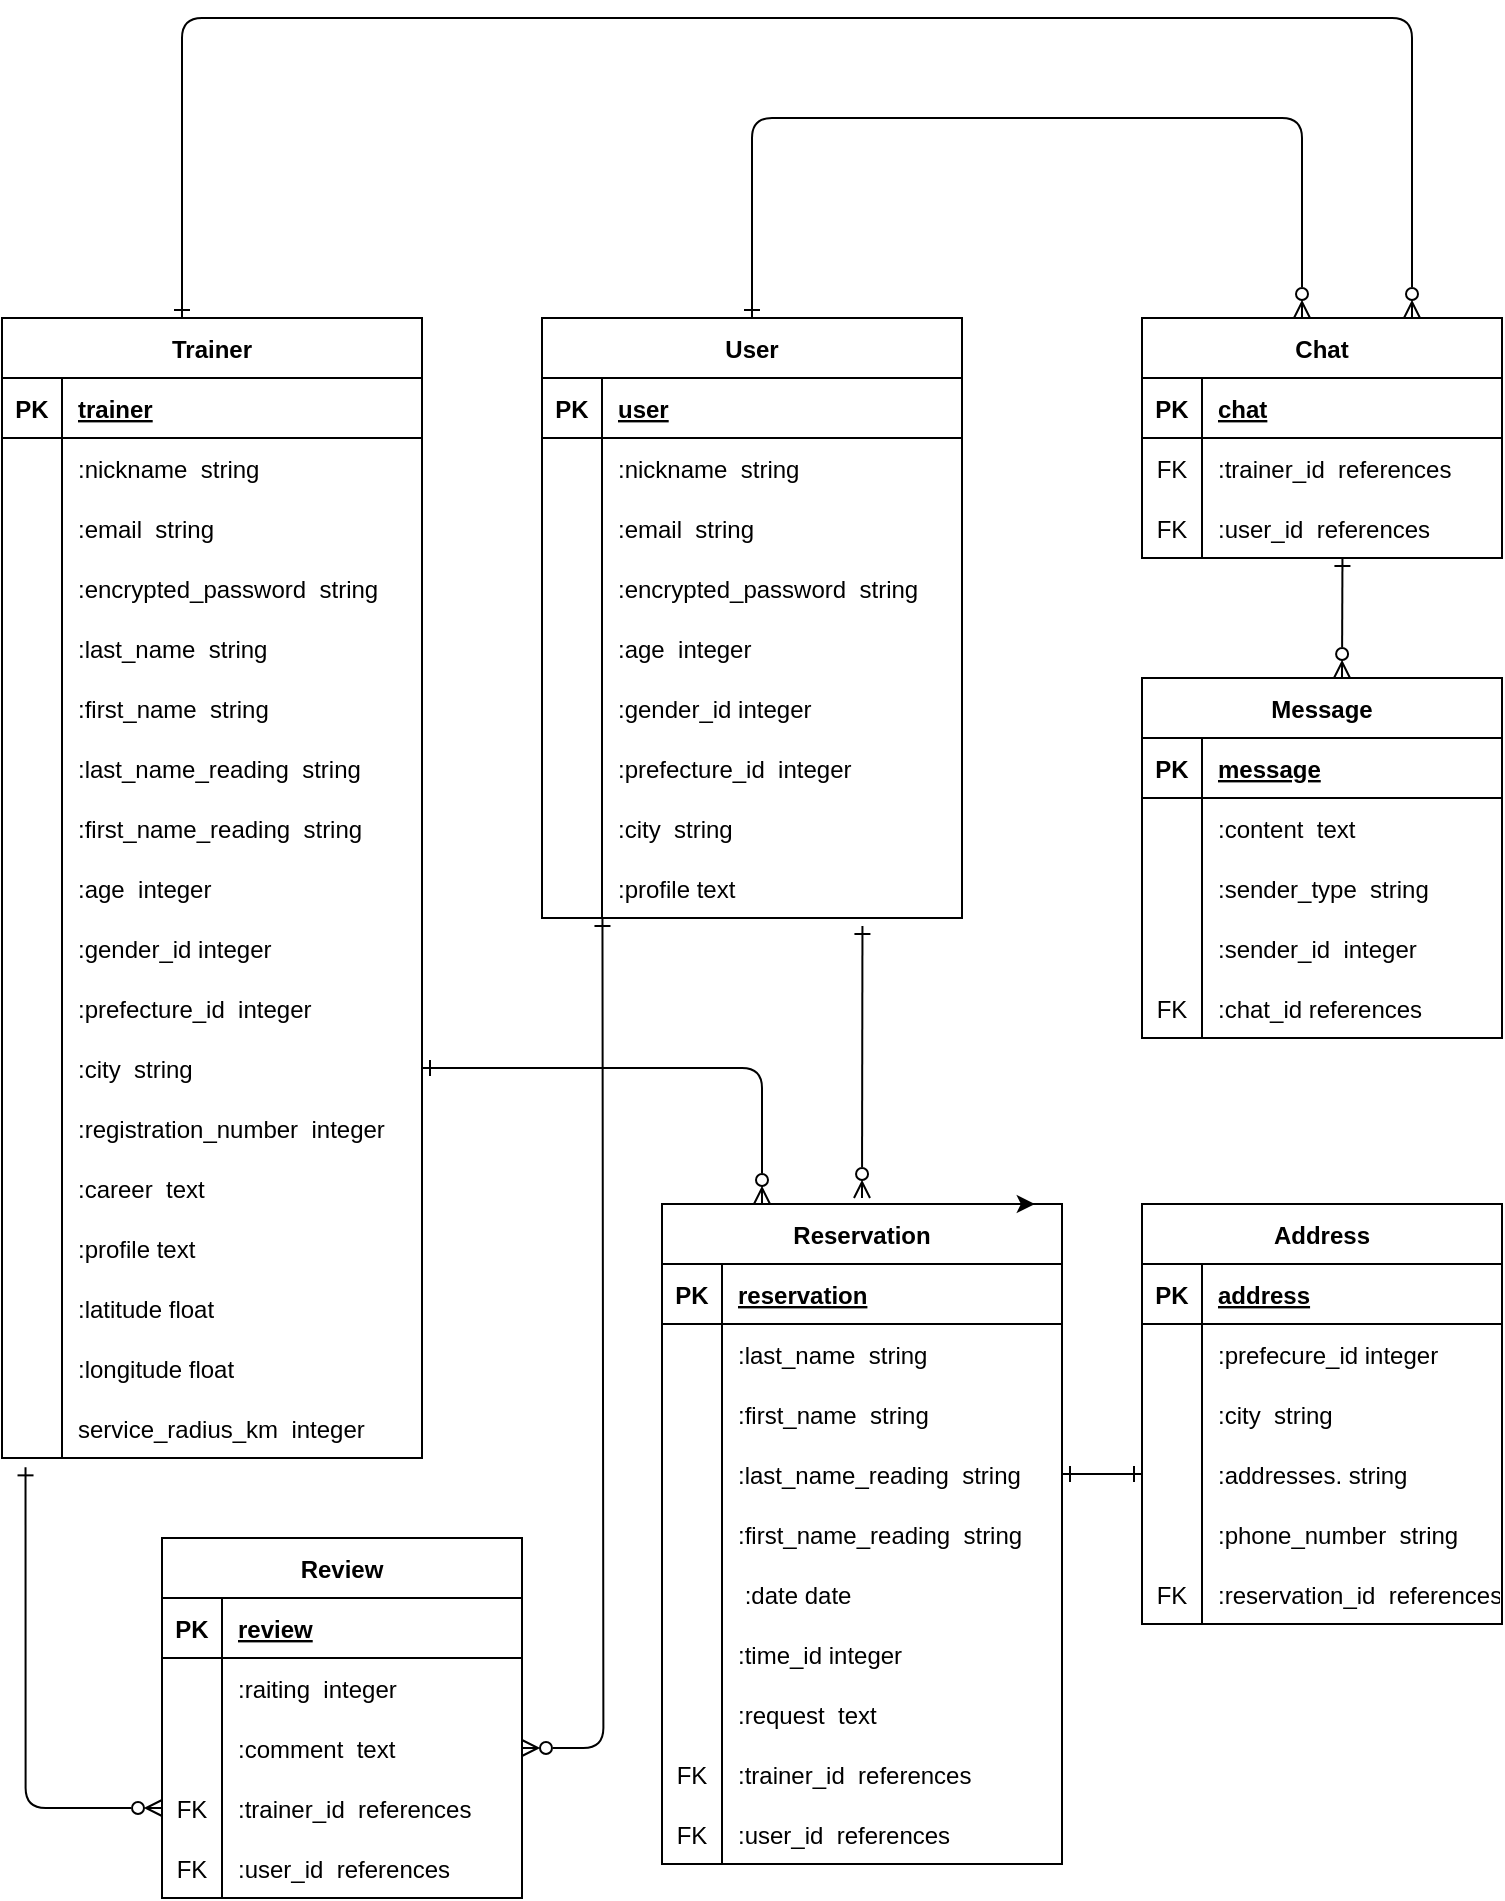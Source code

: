 <mxfile>
    <diagram id="5xF0tM-x83ftmF_-Whao" name="ページ1">
        <mxGraphModel dx="685" dy="238" grid="1" gridSize="10" guides="1" tooltips="1" connect="1" arrows="1" fold="1" page="1" pageScale="1" pageWidth="827" pageHeight="1169" math="0" shadow="0">
            <root>
                <mxCell id="0"/>
                <mxCell id="1" parent="0"/>
                <mxCell id="15" value="" style="shape=tableRow;horizontal=0;startSize=0;swimlaneHead=0;swimlaneBody=0;fillColor=none;collapsible=0;dropTarget=0;points=[[0,0.5],[1,0.5]];portConstraint=eastwest;top=0;left=0;right=0;bottom=0;" parent="1" vertex="1">
                    <mxGeometry x="320" y="440" width="180" height="30" as="geometry"/>
                </mxCell>
                <mxCell id="16" value="" style="shape=partialRectangle;connectable=0;fillColor=none;top=0;left=0;bottom=0;right=0;editable=1;overflow=hidden;" parent="15" vertex="1">
                    <mxGeometry width="30" height="30" as="geometry">
                        <mxRectangle width="30" height="30" as="alternateBounds"/>
                    </mxGeometry>
                </mxCell>
                <mxCell id="17" value="&#10;&#10;" style="shape=partialRectangle;connectable=0;fillColor=none;top=0;left=0;bottom=0;right=0;align=left;spacingLeft=6;overflow=hidden;" parent="15" vertex="1">
                    <mxGeometry x="30" width="150" height="30" as="geometry">
                        <mxRectangle width="150" height="30" as="alternateBounds"/>
                    </mxGeometry>
                </mxCell>
                <object label="Trainer" id="20">
                    <mxCell style="shape=table;startSize=30;container=1;collapsible=1;childLayout=tableLayout;fixedRows=1;rowLines=0;fontStyle=1;align=center;resizeLast=1;" parent="1" vertex="1">
                        <mxGeometry x="50" y="200" width="210" height="570" as="geometry"/>
                    </mxCell>
                </object>
                <mxCell id="21" value="" style="shape=tableRow;horizontal=0;startSize=0;swimlaneHead=0;swimlaneBody=0;fillColor=none;collapsible=0;dropTarget=0;points=[[0,0.5],[1,0.5]];portConstraint=eastwest;top=0;left=0;right=0;bottom=1;" parent="20" vertex="1">
                    <mxGeometry y="30" width="210" height="30" as="geometry"/>
                </mxCell>
                <mxCell id="22" value="PK" style="shape=partialRectangle;connectable=0;fillColor=none;top=0;left=0;bottom=0;right=0;fontStyle=1;overflow=hidden;" parent="21" vertex="1">
                    <mxGeometry width="30" height="30" as="geometry">
                        <mxRectangle width="30" height="30" as="alternateBounds"/>
                    </mxGeometry>
                </mxCell>
                <mxCell id="23" value="trainer" style="shape=partialRectangle;connectable=0;fillColor=none;top=0;left=0;bottom=0;right=0;align=left;spacingLeft=6;fontStyle=5;overflow=hidden;" parent="21" vertex="1">
                    <mxGeometry x="30" width="180" height="30" as="geometry">
                        <mxRectangle width="180" height="30" as="alternateBounds"/>
                    </mxGeometry>
                </mxCell>
                <mxCell id="24" value="" style="shape=tableRow;horizontal=0;startSize=0;swimlaneHead=0;swimlaneBody=0;fillColor=none;collapsible=0;dropTarget=0;points=[[0,0.5],[1,0.5]];portConstraint=eastwest;top=0;left=0;right=0;bottom=0;" parent="20" vertex="1">
                    <mxGeometry y="60" width="210" height="30" as="geometry"/>
                </mxCell>
                <mxCell id="25" value="" style="shape=partialRectangle;connectable=0;fillColor=none;top=0;left=0;bottom=0;right=0;editable=1;overflow=hidden;" parent="24" vertex="1">
                    <mxGeometry width="30" height="30" as="geometry">
                        <mxRectangle width="30" height="30" as="alternateBounds"/>
                    </mxGeometry>
                </mxCell>
                <mxCell id="26" value=":nickname  string" style="shape=partialRectangle;connectable=0;fillColor=none;top=0;left=0;bottom=0;right=0;align=left;spacingLeft=6;overflow=hidden;" parent="24" vertex="1">
                    <mxGeometry x="30" width="180" height="30" as="geometry">
                        <mxRectangle width="180" height="30" as="alternateBounds"/>
                    </mxGeometry>
                </mxCell>
                <mxCell id="27" value="" style="shape=tableRow;horizontal=0;startSize=0;swimlaneHead=0;swimlaneBody=0;fillColor=none;collapsible=0;dropTarget=0;points=[[0,0.5],[1,0.5]];portConstraint=eastwest;top=0;left=0;right=0;bottom=0;" parent="20" vertex="1">
                    <mxGeometry y="90" width="210" height="30" as="geometry"/>
                </mxCell>
                <mxCell id="28" value="" style="shape=partialRectangle;connectable=0;fillColor=none;top=0;left=0;bottom=0;right=0;editable=1;overflow=hidden;" parent="27" vertex="1">
                    <mxGeometry width="30" height="30" as="geometry">
                        <mxRectangle width="30" height="30" as="alternateBounds"/>
                    </mxGeometry>
                </mxCell>
                <mxCell id="29" value=":email  string" style="shape=partialRectangle;connectable=0;fillColor=none;top=0;left=0;bottom=0;right=0;align=left;spacingLeft=6;overflow=hidden;" parent="27" vertex="1">
                    <mxGeometry x="30" width="180" height="30" as="geometry">
                        <mxRectangle width="180" height="30" as="alternateBounds"/>
                    </mxGeometry>
                </mxCell>
                <mxCell id="30" value="" style="shape=tableRow;horizontal=0;startSize=0;swimlaneHead=0;swimlaneBody=0;fillColor=none;collapsible=0;dropTarget=0;points=[[0,0.5],[1,0.5]];portConstraint=eastwest;top=0;left=0;right=0;bottom=0;" parent="20" vertex="1">
                    <mxGeometry y="120" width="210" height="30" as="geometry"/>
                </mxCell>
                <mxCell id="31" value="" style="shape=partialRectangle;connectable=0;fillColor=none;top=0;left=0;bottom=0;right=0;editable=1;overflow=hidden;" parent="30" vertex="1">
                    <mxGeometry width="30" height="30" as="geometry">
                        <mxRectangle width="30" height="30" as="alternateBounds"/>
                    </mxGeometry>
                </mxCell>
                <mxCell id="32" value=":encrypted_password  string" style="shape=partialRectangle;connectable=0;fillColor=none;top=0;left=0;bottom=0;right=0;align=left;spacingLeft=6;overflow=hidden;" parent="30" vertex="1">
                    <mxGeometry x="30" width="180" height="30" as="geometry">
                        <mxRectangle width="180" height="30" as="alternateBounds"/>
                    </mxGeometry>
                </mxCell>
                <mxCell id="yy1aAj4bUv1cv2mLltQl-230" style="shape=tableRow;horizontal=0;startSize=0;swimlaneHead=0;swimlaneBody=0;fillColor=none;collapsible=0;dropTarget=0;points=[[0,0.5],[1,0.5]];portConstraint=eastwest;top=0;left=0;right=0;bottom=0;" parent="20" vertex="1">
                    <mxGeometry y="150" width="210" height="30" as="geometry"/>
                </mxCell>
                <mxCell id="yy1aAj4bUv1cv2mLltQl-231" style="shape=partialRectangle;connectable=0;fillColor=none;top=0;left=0;bottom=0;right=0;editable=1;overflow=hidden;" parent="yy1aAj4bUv1cv2mLltQl-230" vertex="1">
                    <mxGeometry width="30" height="30" as="geometry">
                        <mxRectangle width="30" height="30" as="alternateBounds"/>
                    </mxGeometry>
                </mxCell>
                <mxCell id="yy1aAj4bUv1cv2mLltQl-232" value=":last_name  string" style="shape=partialRectangle;connectable=0;fillColor=none;top=0;left=0;bottom=0;right=0;align=left;spacingLeft=6;overflow=hidden;" parent="yy1aAj4bUv1cv2mLltQl-230" vertex="1">
                    <mxGeometry x="30" width="180" height="30" as="geometry">
                        <mxRectangle width="180" height="30" as="alternateBounds"/>
                    </mxGeometry>
                </mxCell>
                <mxCell id="36" value="" style="shape=tableRow;horizontal=0;startSize=0;swimlaneHead=0;swimlaneBody=0;fillColor=none;collapsible=0;dropTarget=0;points=[[0,0.5],[1,0.5]];portConstraint=eastwest;top=0;left=0;right=0;bottom=0;" parent="20" vertex="1">
                    <mxGeometry y="180" width="210" height="30" as="geometry"/>
                </mxCell>
                <mxCell id="37" value="" style="shape=partialRectangle;connectable=0;fillColor=none;top=0;left=0;bottom=0;right=0;editable=1;overflow=hidden;" parent="36" vertex="1">
                    <mxGeometry width="30" height="30" as="geometry">
                        <mxRectangle width="30" height="30" as="alternateBounds"/>
                    </mxGeometry>
                </mxCell>
                <mxCell id="38" value=":first_name  string" style="shape=partialRectangle;connectable=0;fillColor=none;top=0;left=0;bottom=0;right=0;align=left;spacingLeft=6;overflow=hidden;" parent="36" vertex="1">
                    <mxGeometry x="30" width="180" height="30" as="geometry">
                        <mxRectangle width="180" height="30" as="alternateBounds"/>
                    </mxGeometry>
                </mxCell>
                <mxCell id="39" value="" style="shape=tableRow;horizontal=0;startSize=0;swimlaneHead=0;swimlaneBody=0;fillColor=none;collapsible=0;dropTarget=0;points=[[0,0.5],[1,0.5]];portConstraint=eastwest;top=0;left=0;right=0;bottom=0;" parent="20" vertex="1">
                    <mxGeometry y="210" width="210" height="30" as="geometry"/>
                </mxCell>
                <mxCell id="40" value="" style="shape=partialRectangle;connectable=0;fillColor=none;top=0;left=0;bottom=0;right=0;editable=1;overflow=hidden;" parent="39" vertex="1">
                    <mxGeometry width="30" height="30" as="geometry">
                        <mxRectangle width="30" height="30" as="alternateBounds"/>
                    </mxGeometry>
                </mxCell>
                <mxCell id="41" value=":last_name_reading  string" style="shape=partialRectangle;connectable=0;fillColor=none;top=0;left=0;bottom=0;right=0;align=left;spacingLeft=6;overflow=hidden;" parent="39" vertex="1">
                    <mxGeometry x="30" width="180" height="30" as="geometry">
                        <mxRectangle width="180" height="30" as="alternateBounds"/>
                    </mxGeometry>
                </mxCell>
                <mxCell id="70" style="shape=tableRow;horizontal=0;startSize=0;swimlaneHead=0;swimlaneBody=0;fillColor=none;collapsible=0;dropTarget=0;points=[[0,0.5],[1,0.5]];portConstraint=eastwest;top=0;left=0;right=0;bottom=0;" parent="20" vertex="1">
                    <mxGeometry y="240" width="210" height="30" as="geometry"/>
                </mxCell>
                <mxCell id="71" style="shape=partialRectangle;connectable=0;fillColor=none;top=0;left=0;bottom=0;right=0;editable=1;overflow=hidden;" parent="70" vertex="1">
                    <mxGeometry width="30" height="30" as="geometry">
                        <mxRectangle width="30" height="30" as="alternateBounds"/>
                    </mxGeometry>
                </mxCell>
                <mxCell id="72" value=":first_name_reading  string" style="shape=partialRectangle;connectable=0;fillColor=none;top=0;left=0;bottom=0;right=0;align=left;spacingLeft=6;overflow=hidden;" parent="70" vertex="1">
                    <mxGeometry x="30" width="180" height="30" as="geometry">
                        <mxRectangle width="180" height="30" as="alternateBounds"/>
                    </mxGeometry>
                </mxCell>
                <mxCell id="73" style="shape=tableRow;horizontal=0;startSize=0;swimlaneHead=0;swimlaneBody=0;fillColor=none;collapsible=0;dropTarget=0;points=[[0,0.5],[1,0.5]];portConstraint=eastwest;top=0;left=0;right=0;bottom=0;" parent="20" vertex="1">
                    <mxGeometry y="270" width="210" height="30" as="geometry"/>
                </mxCell>
                <mxCell id="74" style="shape=partialRectangle;connectable=0;fillColor=none;top=0;left=0;bottom=0;right=0;editable=1;overflow=hidden;" parent="73" vertex="1">
                    <mxGeometry width="30" height="30" as="geometry">
                        <mxRectangle width="30" height="30" as="alternateBounds"/>
                    </mxGeometry>
                </mxCell>
                <mxCell id="75" value=":age  integer" style="shape=partialRectangle;connectable=0;fillColor=none;top=0;left=0;bottom=0;right=0;align=left;spacingLeft=6;overflow=hidden;" parent="73" vertex="1">
                    <mxGeometry x="30" width="180" height="30" as="geometry">
                        <mxRectangle width="180" height="30" as="alternateBounds"/>
                    </mxGeometry>
                </mxCell>
                <mxCell id="76" style="shape=tableRow;horizontal=0;startSize=0;swimlaneHead=0;swimlaneBody=0;fillColor=none;collapsible=0;dropTarget=0;points=[[0,0.5],[1,0.5]];portConstraint=eastwest;top=0;left=0;right=0;bottom=0;" parent="20" vertex="1">
                    <mxGeometry y="300" width="210" height="30" as="geometry"/>
                </mxCell>
                <mxCell id="77" style="shape=partialRectangle;connectable=0;fillColor=none;top=0;left=0;bottom=0;right=0;editable=1;overflow=hidden;" parent="76" vertex="1">
                    <mxGeometry width="30" height="30" as="geometry">
                        <mxRectangle width="30" height="30" as="alternateBounds"/>
                    </mxGeometry>
                </mxCell>
                <mxCell id="78" value=":gender_id integer" style="shape=partialRectangle;connectable=0;fillColor=none;top=0;left=0;bottom=0;right=0;align=left;spacingLeft=6;overflow=hidden;" parent="76" vertex="1">
                    <mxGeometry x="30" width="180" height="30" as="geometry">
                        <mxRectangle width="180" height="30" as="alternateBounds"/>
                    </mxGeometry>
                </mxCell>
                <mxCell id="91" style="shape=tableRow;horizontal=0;startSize=0;swimlaneHead=0;swimlaneBody=0;fillColor=none;collapsible=0;dropTarget=0;points=[[0,0.5],[1,0.5]];portConstraint=eastwest;top=0;left=0;right=0;bottom=0;" parent="20" vertex="1">
                    <mxGeometry y="330" width="210" height="30" as="geometry"/>
                </mxCell>
                <mxCell id="92" style="shape=partialRectangle;connectable=0;fillColor=none;top=0;left=0;bottom=0;right=0;editable=1;overflow=hidden;" parent="91" vertex="1">
                    <mxGeometry width="30" height="30" as="geometry">
                        <mxRectangle width="30" height="30" as="alternateBounds"/>
                    </mxGeometry>
                </mxCell>
                <mxCell id="93" value=":prefecture_id  integer" style="shape=partialRectangle;connectable=0;fillColor=none;top=0;left=0;bottom=0;right=0;align=left;spacingLeft=6;overflow=hidden;" parent="91" vertex="1">
                    <mxGeometry x="30" width="180" height="30" as="geometry">
                        <mxRectangle width="180" height="30" as="alternateBounds"/>
                    </mxGeometry>
                </mxCell>
                <mxCell id="88" style="shape=tableRow;horizontal=0;startSize=0;swimlaneHead=0;swimlaneBody=0;fillColor=none;collapsible=0;dropTarget=0;points=[[0,0.5],[1,0.5]];portConstraint=eastwest;top=0;left=0;right=0;bottom=0;" parent="20" vertex="1">
                    <mxGeometry y="360" width="210" height="30" as="geometry"/>
                </mxCell>
                <mxCell id="89" style="shape=partialRectangle;connectable=0;fillColor=none;top=0;left=0;bottom=0;right=0;editable=1;overflow=hidden;" parent="88" vertex="1">
                    <mxGeometry width="30" height="30" as="geometry">
                        <mxRectangle width="30" height="30" as="alternateBounds"/>
                    </mxGeometry>
                </mxCell>
                <mxCell id="90" value=":city  string" style="shape=partialRectangle;connectable=0;fillColor=none;top=0;left=0;bottom=0;right=0;align=left;spacingLeft=6;overflow=hidden;" parent="88" vertex="1">
                    <mxGeometry x="30" width="180" height="30" as="geometry">
                        <mxRectangle width="180" height="30" as="alternateBounds"/>
                    </mxGeometry>
                </mxCell>
                <mxCell id="79" style="shape=tableRow;horizontal=0;startSize=0;swimlaneHead=0;swimlaneBody=0;fillColor=none;collapsible=0;dropTarget=0;points=[[0,0.5],[1,0.5]];portConstraint=eastwest;top=0;left=0;right=0;bottom=0;" parent="20" vertex="1">
                    <mxGeometry y="390" width="210" height="30" as="geometry"/>
                </mxCell>
                <mxCell id="80" style="shape=partialRectangle;connectable=0;fillColor=none;top=0;left=0;bottom=0;right=0;editable=1;overflow=hidden;" parent="79" vertex="1">
                    <mxGeometry width="30" height="30" as="geometry">
                        <mxRectangle width="30" height="30" as="alternateBounds"/>
                    </mxGeometry>
                </mxCell>
                <mxCell id="81" value=":registration_number  integer" style="shape=partialRectangle;connectable=0;fillColor=none;top=0;left=0;bottom=0;right=0;align=left;spacingLeft=6;overflow=hidden;" parent="79" vertex="1">
                    <mxGeometry x="30" width="180" height="30" as="geometry">
                        <mxRectangle width="180" height="30" as="alternateBounds"/>
                    </mxGeometry>
                </mxCell>
                <mxCell id="82" style="shape=tableRow;horizontal=0;startSize=0;swimlaneHead=0;swimlaneBody=0;fillColor=none;collapsible=0;dropTarget=0;points=[[0,0.5],[1,0.5]];portConstraint=eastwest;top=0;left=0;right=0;bottom=0;" parent="20" vertex="1">
                    <mxGeometry y="420" width="210" height="30" as="geometry"/>
                </mxCell>
                <mxCell id="83" style="shape=partialRectangle;connectable=0;fillColor=none;top=0;left=0;bottom=0;right=0;editable=1;overflow=hidden;" parent="82" vertex="1">
                    <mxGeometry width="30" height="30" as="geometry">
                        <mxRectangle width="30" height="30" as="alternateBounds"/>
                    </mxGeometry>
                </mxCell>
                <mxCell id="84" value=":career  text  " style="shape=partialRectangle;connectable=0;fillColor=none;top=0;left=0;bottom=0;right=0;align=left;spacingLeft=6;overflow=hidden;" parent="82" vertex="1">
                    <mxGeometry x="30" width="180" height="30" as="geometry">
                        <mxRectangle width="180" height="30" as="alternateBounds"/>
                    </mxGeometry>
                </mxCell>
                <mxCell id="85" style="shape=tableRow;horizontal=0;startSize=0;swimlaneHead=0;swimlaneBody=0;fillColor=none;collapsible=0;dropTarget=0;points=[[0,0.5],[1,0.5]];portConstraint=eastwest;top=0;left=0;right=0;bottom=0;" parent="20" vertex="1">
                    <mxGeometry y="450" width="210" height="30" as="geometry"/>
                </mxCell>
                <mxCell id="86" style="shape=partialRectangle;connectable=0;fillColor=none;top=0;left=0;bottom=0;right=0;editable=1;overflow=hidden;" parent="85" vertex="1">
                    <mxGeometry width="30" height="30" as="geometry">
                        <mxRectangle width="30" height="30" as="alternateBounds"/>
                    </mxGeometry>
                </mxCell>
                <mxCell id="87" value=":profile text" style="shape=partialRectangle;connectable=0;fillColor=none;top=0;left=0;bottom=0;right=0;align=left;spacingLeft=6;overflow=hidden;" parent="85" vertex="1">
                    <mxGeometry x="30" width="180" height="30" as="geometry">
                        <mxRectangle width="180" height="30" as="alternateBounds"/>
                    </mxGeometry>
                </mxCell>
                <mxCell id="yy1aAj4bUv1cv2mLltQl-208" style="shape=tableRow;horizontal=0;startSize=0;swimlaneHead=0;swimlaneBody=0;fillColor=none;collapsible=0;dropTarget=0;points=[[0,0.5],[1,0.5]];portConstraint=eastwest;top=0;left=0;right=0;bottom=0;" parent="20" vertex="1">
                    <mxGeometry y="480" width="210" height="30" as="geometry"/>
                </mxCell>
                <mxCell id="yy1aAj4bUv1cv2mLltQl-209" style="shape=partialRectangle;connectable=0;fillColor=none;top=0;left=0;bottom=0;right=0;editable=1;overflow=hidden;" parent="yy1aAj4bUv1cv2mLltQl-208" vertex="1">
                    <mxGeometry width="30" height="30" as="geometry">
                        <mxRectangle width="30" height="30" as="alternateBounds"/>
                    </mxGeometry>
                </mxCell>
                <mxCell id="yy1aAj4bUv1cv2mLltQl-210" value=":latitude float" style="shape=partialRectangle;connectable=0;fillColor=none;top=0;left=0;bottom=0;right=0;align=left;spacingLeft=6;overflow=hidden;" parent="yy1aAj4bUv1cv2mLltQl-208" vertex="1">
                    <mxGeometry x="30" width="180" height="30" as="geometry">
                        <mxRectangle width="180" height="30" as="alternateBounds"/>
                    </mxGeometry>
                </mxCell>
                <mxCell id="yy1aAj4bUv1cv2mLltQl-211" style="shape=tableRow;horizontal=0;startSize=0;swimlaneHead=0;swimlaneBody=0;fillColor=none;collapsible=0;dropTarget=0;points=[[0,0.5],[1,0.5]];portConstraint=eastwest;top=0;left=0;right=0;bottom=0;" parent="20" vertex="1">
                    <mxGeometry y="510" width="210" height="30" as="geometry"/>
                </mxCell>
                <mxCell id="yy1aAj4bUv1cv2mLltQl-212" style="shape=partialRectangle;connectable=0;fillColor=none;top=0;left=0;bottom=0;right=0;editable=1;overflow=hidden;" parent="yy1aAj4bUv1cv2mLltQl-211" vertex="1">
                    <mxGeometry width="30" height="30" as="geometry">
                        <mxRectangle width="30" height="30" as="alternateBounds"/>
                    </mxGeometry>
                </mxCell>
                <mxCell id="yy1aAj4bUv1cv2mLltQl-213" value=":longitude float" style="shape=partialRectangle;connectable=0;fillColor=none;top=0;left=0;bottom=0;right=0;align=left;spacingLeft=6;overflow=hidden;" parent="yy1aAj4bUv1cv2mLltQl-211" vertex="1">
                    <mxGeometry x="30" width="180" height="30" as="geometry">
                        <mxRectangle width="180" height="30" as="alternateBounds"/>
                    </mxGeometry>
                </mxCell>
                <mxCell id="yy1aAj4bUv1cv2mLltQl-214" style="shape=tableRow;horizontal=0;startSize=0;swimlaneHead=0;swimlaneBody=0;fillColor=none;collapsible=0;dropTarget=0;points=[[0,0.5],[1,0.5]];portConstraint=eastwest;top=0;left=0;right=0;bottom=0;" parent="20" vertex="1">
                    <mxGeometry y="540" width="210" height="30" as="geometry"/>
                </mxCell>
                <mxCell id="yy1aAj4bUv1cv2mLltQl-215" style="shape=partialRectangle;connectable=0;fillColor=none;top=0;left=0;bottom=0;right=0;editable=1;overflow=hidden;" parent="yy1aAj4bUv1cv2mLltQl-214" vertex="1">
                    <mxGeometry width="30" height="30" as="geometry">
                        <mxRectangle width="30" height="30" as="alternateBounds"/>
                    </mxGeometry>
                </mxCell>
                <mxCell id="yy1aAj4bUv1cv2mLltQl-216" value="service_radius_km  integer" style="shape=partialRectangle;connectable=0;fillColor=none;top=0;left=0;bottom=0;right=0;align=left;spacingLeft=6;overflow=hidden;" parent="yy1aAj4bUv1cv2mLltQl-214" vertex="1">
                    <mxGeometry x="30" width="180" height="30" as="geometry">
                        <mxRectangle width="180" height="30" as="alternateBounds"/>
                    </mxGeometry>
                </mxCell>
                <object label="User" id="94">
                    <mxCell style="shape=table;startSize=30;container=1;collapsible=1;childLayout=tableLayout;fixedRows=1;rowLines=0;fontStyle=1;align=center;resizeLast=1;" parent="1" vertex="1">
                        <mxGeometry x="320" y="200" width="210" height="300" as="geometry"/>
                    </mxCell>
                </object>
                <mxCell id="95" value="" style="shape=tableRow;horizontal=0;startSize=0;swimlaneHead=0;swimlaneBody=0;fillColor=none;collapsible=0;dropTarget=0;points=[[0,0.5],[1,0.5]];portConstraint=eastwest;top=0;left=0;right=0;bottom=1;" parent="94" vertex="1">
                    <mxGeometry y="30" width="210" height="30" as="geometry"/>
                </mxCell>
                <mxCell id="96" value="PK" style="shape=partialRectangle;connectable=0;fillColor=none;top=0;left=0;bottom=0;right=0;fontStyle=1;overflow=hidden;" parent="95" vertex="1">
                    <mxGeometry width="30" height="30" as="geometry">
                        <mxRectangle width="30" height="30" as="alternateBounds"/>
                    </mxGeometry>
                </mxCell>
                <mxCell id="97" value="user" style="shape=partialRectangle;connectable=0;fillColor=none;top=0;left=0;bottom=0;right=0;align=left;spacingLeft=6;fontStyle=5;overflow=hidden;" parent="95" vertex="1">
                    <mxGeometry x="30" width="180" height="30" as="geometry">
                        <mxRectangle width="180" height="30" as="alternateBounds"/>
                    </mxGeometry>
                </mxCell>
                <mxCell id="98" value="" style="shape=tableRow;horizontal=0;startSize=0;swimlaneHead=0;swimlaneBody=0;fillColor=none;collapsible=0;dropTarget=0;points=[[0,0.5],[1,0.5]];portConstraint=eastwest;top=0;left=0;right=0;bottom=0;" parent="94" vertex="1">
                    <mxGeometry y="60" width="210" height="30" as="geometry"/>
                </mxCell>
                <mxCell id="99" value="" style="shape=partialRectangle;connectable=0;fillColor=none;top=0;left=0;bottom=0;right=0;editable=1;overflow=hidden;" parent="98" vertex="1">
                    <mxGeometry width="30" height="30" as="geometry">
                        <mxRectangle width="30" height="30" as="alternateBounds"/>
                    </mxGeometry>
                </mxCell>
                <mxCell id="100" value=":nickname  string" style="shape=partialRectangle;connectable=0;fillColor=none;top=0;left=0;bottom=0;right=0;align=left;spacingLeft=6;overflow=hidden;" parent="98" vertex="1">
                    <mxGeometry x="30" width="180" height="30" as="geometry">
                        <mxRectangle width="180" height="30" as="alternateBounds"/>
                    </mxGeometry>
                </mxCell>
                <mxCell id="101" value="" style="shape=tableRow;horizontal=0;startSize=0;swimlaneHead=0;swimlaneBody=0;fillColor=none;collapsible=0;dropTarget=0;points=[[0,0.5],[1,0.5]];portConstraint=eastwest;top=0;left=0;right=0;bottom=0;" parent="94" vertex="1">
                    <mxGeometry y="90" width="210" height="30" as="geometry"/>
                </mxCell>
                <mxCell id="102" value="" style="shape=partialRectangle;connectable=0;fillColor=none;top=0;left=0;bottom=0;right=0;editable=1;overflow=hidden;" parent="101" vertex="1">
                    <mxGeometry width="30" height="30" as="geometry">
                        <mxRectangle width="30" height="30" as="alternateBounds"/>
                    </mxGeometry>
                </mxCell>
                <mxCell id="103" value=":email  string" style="shape=partialRectangle;connectable=0;fillColor=none;top=0;left=0;bottom=0;right=0;align=left;spacingLeft=6;overflow=hidden;" parent="101" vertex="1">
                    <mxGeometry x="30" width="180" height="30" as="geometry">
                        <mxRectangle width="180" height="30" as="alternateBounds"/>
                    </mxGeometry>
                </mxCell>
                <mxCell id="104" value="" style="shape=tableRow;horizontal=0;startSize=0;swimlaneHead=0;swimlaneBody=0;fillColor=none;collapsible=0;dropTarget=0;points=[[0,0.5],[1,0.5]];portConstraint=eastwest;top=0;left=0;right=0;bottom=0;" parent="94" vertex="1">
                    <mxGeometry y="120" width="210" height="30" as="geometry"/>
                </mxCell>
                <mxCell id="105" value="" style="shape=partialRectangle;connectable=0;fillColor=none;top=0;left=0;bottom=0;right=0;editable=1;overflow=hidden;" parent="104" vertex="1">
                    <mxGeometry width="30" height="30" as="geometry">
                        <mxRectangle width="30" height="30" as="alternateBounds"/>
                    </mxGeometry>
                </mxCell>
                <mxCell id="106" value=":encrypted_password  string" style="shape=partialRectangle;connectable=0;fillColor=none;top=0;left=0;bottom=0;right=0;align=left;spacingLeft=6;overflow=hidden;" parent="104" vertex="1">
                    <mxGeometry x="30" width="180" height="30" as="geometry">
                        <mxRectangle width="180" height="30" as="alternateBounds"/>
                    </mxGeometry>
                </mxCell>
                <mxCell id="116" style="shape=tableRow;horizontal=0;startSize=0;swimlaneHead=0;swimlaneBody=0;fillColor=none;collapsible=0;dropTarget=0;points=[[0,0.5],[1,0.5]];portConstraint=eastwest;top=0;left=0;right=0;bottom=0;" parent="94" vertex="1">
                    <mxGeometry y="150" width="210" height="30" as="geometry"/>
                </mxCell>
                <mxCell id="117" style="shape=partialRectangle;connectable=0;fillColor=none;top=0;left=0;bottom=0;right=0;editable=1;overflow=hidden;" parent="116" vertex="1">
                    <mxGeometry width="30" height="30" as="geometry">
                        <mxRectangle width="30" height="30" as="alternateBounds"/>
                    </mxGeometry>
                </mxCell>
                <mxCell id="118" value=":age  integer" style="shape=partialRectangle;connectable=0;fillColor=none;top=0;left=0;bottom=0;right=0;align=left;spacingLeft=6;overflow=hidden;" parent="116" vertex="1">
                    <mxGeometry x="30" width="180" height="30" as="geometry">
                        <mxRectangle width="180" height="30" as="alternateBounds"/>
                    </mxGeometry>
                </mxCell>
                <mxCell id="119" style="shape=tableRow;horizontal=0;startSize=0;swimlaneHead=0;swimlaneBody=0;fillColor=none;collapsible=0;dropTarget=0;points=[[0,0.5],[1,0.5]];portConstraint=eastwest;top=0;left=0;right=0;bottom=0;" parent="94" vertex="1">
                    <mxGeometry y="180" width="210" height="30" as="geometry"/>
                </mxCell>
                <mxCell id="120" style="shape=partialRectangle;connectable=0;fillColor=none;top=0;left=0;bottom=0;right=0;editable=1;overflow=hidden;" parent="119" vertex="1">
                    <mxGeometry width="30" height="30" as="geometry">
                        <mxRectangle width="30" height="30" as="alternateBounds"/>
                    </mxGeometry>
                </mxCell>
                <mxCell id="121" value=":gender_id integer" style="shape=partialRectangle;connectable=0;fillColor=none;top=0;left=0;bottom=0;right=0;align=left;spacingLeft=6;overflow=hidden;" parent="119" vertex="1">
                    <mxGeometry x="30" width="180" height="30" as="geometry">
                        <mxRectangle width="180" height="30" as="alternateBounds"/>
                    </mxGeometry>
                </mxCell>
                <mxCell id="122" style="shape=tableRow;horizontal=0;startSize=0;swimlaneHead=0;swimlaneBody=0;fillColor=none;collapsible=0;dropTarget=0;points=[[0,0.5],[1,0.5]];portConstraint=eastwest;top=0;left=0;right=0;bottom=0;" parent="94" vertex="1">
                    <mxGeometry y="210" width="210" height="30" as="geometry"/>
                </mxCell>
                <mxCell id="123" style="shape=partialRectangle;connectable=0;fillColor=none;top=0;left=0;bottom=0;right=0;editable=1;overflow=hidden;" parent="122" vertex="1">
                    <mxGeometry width="30" height="30" as="geometry">
                        <mxRectangle width="30" height="30" as="alternateBounds"/>
                    </mxGeometry>
                </mxCell>
                <mxCell id="124" value=":prefecture_id  integer" style="shape=partialRectangle;connectable=0;fillColor=none;top=0;left=0;bottom=0;right=0;align=left;spacingLeft=6;overflow=hidden;" parent="122" vertex="1">
                    <mxGeometry x="30" width="180" height="30" as="geometry">
                        <mxRectangle width="180" height="30" as="alternateBounds"/>
                    </mxGeometry>
                </mxCell>
                <mxCell id="125" style="shape=tableRow;horizontal=0;startSize=0;swimlaneHead=0;swimlaneBody=0;fillColor=none;collapsible=0;dropTarget=0;points=[[0,0.5],[1,0.5]];portConstraint=eastwest;top=0;left=0;right=0;bottom=0;" parent="94" vertex="1">
                    <mxGeometry y="240" width="210" height="30" as="geometry"/>
                </mxCell>
                <mxCell id="126" style="shape=partialRectangle;connectable=0;fillColor=none;top=0;left=0;bottom=0;right=0;editable=1;overflow=hidden;" parent="125" vertex="1">
                    <mxGeometry width="30" height="30" as="geometry">
                        <mxRectangle width="30" height="30" as="alternateBounds"/>
                    </mxGeometry>
                </mxCell>
                <mxCell id="127" value=":city  string" style="shape=partialRectangle;connectable=0;fillColor=none;top=0;left=0;bottom=0;right=0;align=left;spacingLeft=6;overflow=hidden;" parent="125" vertex="1">
                    <mxGeometry x="30" width="180" height="30" as="geometry">
                        <mxRectangle width="180" height="30" as="alternateBounds"/>
                    </mxGeometry>
                </mxCell>
                <mxCell id="134" style="shape=tableRow;horizontal=0;startSize=0;swimlaneHead=0;swimlaneBody=0;fillColor=none;collapsible=0;dropTarget=0;points=[[0,0.5],[1,0.5]];portConstraint=eastwest;top=0;left=0;right=0;bottom=0;" parent="94" vertex="1">
                    <mxGeometry y="270" width="210" height="30" as="geometry"/>
                </mxCell>
                <mxCell id="135" style="shape=partialRectangle;connectable=0;fillColor=none;top=0;left=0;bottom=0;right=0;editable=1;overflow=hidden;" parent="134" vertex="1">
                    <mxGeometry width="30" height="30" as="geometry">
                        <mxRectangle width="30" height="30" as="alternateBounds"/>
                    </mxGeometry>
                </mxCell>
                <mxCell id="136" value=":profile text" style="shape=partialRectangle;connectable=0;fillColor=none;top=0;left=0;bottom=0;right=0;align=left;spacingLeft=6;overflow=hidden;" parent="134" vertex="1">
                    <mxGeometry x="30" width="180" height="30" as="geometry">
                        <mxRectangle width="180" height="30" as="alternateBounds"/>
                    </mxGeometry>
                </mxCell>
                <mxCell id="137" value="Chat" style="shape=table;startSize=30;container=1;collapsible=1;childLayout=tableLayout;fixedRows=1;rowLines=0;fontStyle=1;align=center;resizeLast=1;" parent="1" vertex="1">
                    <mxGeometry x="620" y="200" width="180" height="120" as="geometry"/>
                </mxCell>
                <mxCell id="138" value="" style="shape=tableRow;horizontal=0;startSize=0;swimlaneHead=0;swimlaneBody=0;fillColor=none;collapsible=0;dropTarget=0;points=[[0,0.5],[1,0.5]];portConstraint=eastwest;top=0;left=0;right=0;bottom=1;" parent="137" vertex="1">
                    <mxGeometry y="30" width="180" height="30" as="geometry"/>
                </mxCell>
                <mxCell id="139" value="PK" style="shape=partialRectangle;connectable=0;fillColor=none;top=0;left=0;bottom=0;right=0;fontStyle=1;overflow=hidden;" parent="138" vertex="1">
                    <mxGeometry width="30" height="30" as="geometry">
                        <mxRectangle width="30" height="30" as="alternateBounds"/>
                    </mxGeometry>
                </mxCell>
                <mxCell id="140" value="chat" style="shape=partialRectangle;connectable=0;fillColor=none;top=0;left=0;bottom=0;right=0;align=left;spacingLeft=6;fontStyle=5;overflow=hidden;" parent="138" vertex="1">
                    <mxGeometry x="30" width="150" height="30" as="geometry">
                        <mxRectangle width="150" height="30" as="alternateBounds"/>
                    </mxGeometry>
                </mxCell>
                <mxCell id="141" value="" style="shape=tableRow;horizontal=0;startSize=0;swimlaneHead=0;swimlaneBody=0;fillColor=none;collapsible=0;dropTarget=0;points=[[0,0.5],[1,0.5]];portConstraint=eastwest;top=0;left=0;right=0;bottom=0;" parent="137" vertex="1">
                    <mxGeometry y="60" width="180" height="30" as="geometry"/>
                </mxCell>
                <mxCell id="142" value="FK" style="shape=partialRectangle;connectable=0;fillColor=none;top=0;left=0;bottom=0;right=0;editable=1;overflow=hidden;" parent="141" vertex="1">
                    <mxGeometry width="30" height="30" as="geometry">
                        <mxRectangle width="30" height="30" as="alternateBounds"/>
                    </mxGeometry>
                </mxCell>
                <mxCell id="143" value=":trainer_id  references" style="shape=partialRectangle;connectable=0;fillColor=none;top=0;left=0;bottom=0;right=0;align=left;spacingLeft=6;overflow=hidden;" parent="141" vertex="1">
                    <mxGeometry x="30" width="150" height="30" as="geometry">
                        <mxRectangle width="150" height="30" as="alternateBounds"/>
                    </mxGeometry>
                </mxCell>
                <mxCell id="144" value="" style="shape=tableRow;horizontal=0;startSize=0;swimlaneHead=0;swimlaneBody=0;fillColor=none;collapsible=0;dropTarget=0;points=[[0,0.5],[1,0.5]];portConstraint=eastwest;top=0;left=0;right=0;bottom=0;" parent="137" vertex="1">
                    <mxGeometry y="90" width="180" height="30" as="geometry"/>
                </mxCell>
                <mxCell id="145" value="FK" style="shape=partialRectangle;connectable=0;fillColor=none;top=0;left=0;bottom=0;right=0;editable=1;overflow=hidden;" parent="144" vertex="1">
                    <mxGeometry width="30" height="30" as="geometry">
                        <mxRectangle width="30" height="30" as="alternateBounds"/>
                    </mxGeometry>
                </mxCell>
                <mxCell id="146" value=":user_id  references" style="shape=partialRectangle;connectable=0;fillColor=none;top=0;left=0;bottom=0;right=0;align=left;spacingLeft=6;overflow=hidden;" parent="144" vertex="1">
                    <mxGeometry x="30" width="150" height="30" as="geometry">
                        <mxRectangle width="150" height="30" as="alternateBounds"/>
                    </mxGeometry>
                </mxCell>
                <mxCell id="193" value="Message" style="shape=table;startSize=30;container=1;collapsible=1;childLayout=tableLayout;fixedRows=1;rowLines=0;fontStyle=1;align=center;resizeLast=1;" parent="1" vertex="1">
                    <mxGeometry x="620" y="380" width="180" height="180" as="geometry"/>
                </mxCell>
                <mxCell id="194" value="" style="shape=tableRow;horizontal=0;startSize=0;swimlaneHead=0;swimlaneBody=0;fillColor=none;collapsible=0;dropTarget=0;points=[[0,0.5],[1,0.5]];portConstraint=eastwest;top=0;left=0;right=0;bottom=1;" parent="193" vertex="1">
                    <mxGeometry y="30" width="180" height="30" as="geometry"/>
                </mxCell>
                <mxCell id="195" value="PK" style="shape=partialRectangle;connectable=0;fillColor=none;top=0;left=0;bottom=0;right=0;fontStyle=1;overflow=hidden;" parent="194" vertex="1">
                    <mxGeometry width="30" height="30" as="geometry">
                        <mxRectangle width="30" height="30" as="alternateBounds"/>
                    </mxGeometry>
                </mxCell>
                <mxCell id="196" value="message" style="shape=partialRectangle;connectable=0;fillColor=none;top=0;left=0;bottom=0;right=0;align=left;spacingLeft=6;fontStyle=5;overflow=hidden;" parent="194" vertex="1">
                    <mxGeometry x="30" width="150" height="30" as="geometry">
                        <mxRectangle width="150" height="30" as="alternateBounds"/>
                    </mxGeometry>
                </mxCell>
                <mxCell id="197" value="" style="shape=tableRow;horizontal=0;startSize=0;swimlaneHead=0;swimlaneBody=0;fillColor=none;collapsible=0;dropTarget=0;points=[[0,0.5],[1,0.5]];portConstraint=eastwest;top=0;left=0;right=0;bottom=0;" parent="193" vertex="1">
                    <mxGeometry y="60" width="180" height="30" as="geometry"/>
                </mxCell>
                <mxCell id="198" value="" style="shape=partialRectangle;connectable=0;fillColor=none;top=0;left=0;bottom=0;right=0;editable=1;overflow=hidden;" parent="197" vertex="1">
                    <mxGeometry width="30" height="30" as="geometry">
                        <mxRectangle width="30" height="30" as="alternateBounds"/>
                    </mxGeometry>
                </mxCell>
                <mxCell id="199" value=":content  text" style="shape=partialRectangle;connectable=0;fillColor=none;top=0;left=0;bottom=0;right=0;align=left;spacingLeft=6;overflow=hidden;" parent="197" vertex="1">
                    <mxGeometry x="30" width="150" height="30" as="geometry">
                        <mxRectangle width="150" height="30" as="alternateBounds"/>
                    </mxGeometry>
                </mxCell>
                <mxCell id="200" value="" style="shape=tableRow;horizontal=0;startSize=0;swimlaneHead=0;swimlaneBody=0;fillColor=none;collapsible=0;dropTarget=0;points=[[0,0.5],[1,0.5]];portConstraint=eastwest;top=0;left=0;right=0;bottom=0;" parent="193" vertex="1">
                    <mxGeometry y="90" width="180" height="30" as="geometry"/>
                </mxCell>
                <mxCell id="201" value="" style="shape=partialRectangle;connectable=0;fillColor=none;top=0;left=0;bottom=0;right=0;editable=1;overflow=hidden;" parent="200" vertex="1">
                    <mxGeometry width="30" height="30" as="geometry">
                        <mxRectangle width="30" height="30" as="alternateBounds"/>
                    </mxGeometry>
                </mxCell>
                <mxCell id="202" value=":sender_type  string" style="shape=partialRectangle;connectable=0;fillColor=none;top=0;left=0;bottom=0;right=0;align=left;spacingLeft=6;overflow=hidden;" parent="200" vertex="1">
                    <mxGeometry x="30" width="150" height="30" as="geometry">
                        <mxRectangle width="150" height="30" as="alternateBounds"/>
                    </mxGeometry>
                </mxCell>
                <mxCell id="206" style="shape=tableRow;horizontal=0;startSize=0;swimlaneHead=0;swimlaneBody=0;fillColor=none;collapsible=0;dropTarget=0;points=[[0,0.5],[1,0.5]];portConstraint=eastwest;top=0;left=0;right=0;bottom=0;" parent="193" vertex="1">
                    <mxGeometry y="120" width="180" height="30" as="geometry"/>
                </mxCell>
                <mxCell id="207" style="shape=partialRectangle;connectable=0;fillColor=none;top=0;left=0;bottom=0;right=0;editable=1;overflow=hidden;" parent="206" vertex="1">
                    <mxGeometry width="30" height="30" as="geometry">
                        <mxRectangle width="30" height="30" as="alternateBounds"/>
                    </mxGeometry>
                </mxCell>
                <mxCell id="208" value=":sender_id  integer" style="shape=partialRectangle;connectable=0;fillColor=none;top=0;left=0;bottom=0;right=0;align=left;spacingLeft=6;overflow=hidden;" parent="206" vertex="1">
                    <mxGeometry x="30" width="150" height="30" as="geometry">
                        <mxRectangle width="150" height="30" as="alternateBounds"/>
                    </mxGeometry>
                </mxCell>
                <mxCell id="203" style="shape=tableRow;horizontal=0;startSize=0;swimlaneHead=0;swimlaneBody=0;fillColor=none;collapsible=0;dropTarget=0;points=[[0,0.5],[1,0.5]];portConstraint=eastwest;top=0;left=0;right=0;bottom=0;" parent="193" vertex="1">
                    <mxGeometry y="150" width="180" height="30" as="geometry"/>
                </mxCell>
                <mxCell id="204" value="FK" style="shape=partialRectangle;connectable=0;fillColor=none;top=0;left=0;bottom=0;right=0;editable=1;overflow=hidden;" parent="203" vertex="1">
                    <mxGeometry width="30" height="30" as="geometry">
                        <mxRectangle width="30" height="30" as="alternateBounds"/>
                    </mxGeometry>
                </mxCell>
                <mxCell id="205" value=":chat_id references" style="shape=partialRectangle;connectable=0;fillColor=none;top=0;left=0;bottom=0;right=0;align=left;spacingLeft=6;overflow=hidden;" parent="203" vertex="1">
                    <mxGeometry x="30" width="150" height="30" as="geometry">
                        <mxRectangle width="150" height="30" as="alternateBounds"/>
                    </mxGeometry>
                </mxCell>
                <mxCell id="yy1aAj4bUv1cv2mLltQl-217" value="Reservation" style="shape=table;startSize=30;container=1;collapsible=1;childLayout=tableLayout;fixedRows=1;rowLines=0;fontStyle=1;align=center;resizeLast=1;" parent="1" vertex="1">
                    <mxGeometry x="380" y="643" width="200" height="330" as="geometry"/>
                </mxCell>
                <mxCell id="yy1aAj4bUv1cv2mLltQl-218" value="" style="shape=tableRow;horizontal=0;startSize=0;swimlaneHead=0;swimlaneBody=0;fillColor=none;collapsible=0;dropTarget=0;points=[[0,0.5],[1,0.5]];portConstraint=eastwest;top=0;left=0;right=0;bottom=1;" parent="yy1aAj4bUv1cv2mLltQl-217" vertex="1">
                    <mxGeometry y="30" width="200" height="30" as="geometry"/>
                </mxCell>
                <mxCell id="yy1aAj4bUv1cv2mLltQl-219" value="PK" style="shape=partialRectangle;connectable=0;fillColor=none;top=0;left=0;bottom=0;right=0;fontStyle=1;overflow=hidden;" parent="yy1aAj4bUv1cv2mLltQl-218" vertex="1">
                    <mxGeometry width="30" height="30" as="geometry">
                        <mxRectangle width="30" height="30" as="alternateBounds"/>
                    </mxGeometry>
                </mxCell>
                <mxCell id="yy1aAj4bUv1cv2mLltQl-220" value="reservation" style="shape=partialRectangle;connectable=0;fillColor=none;top=0;left=0;bottom=0;right=0;align=left;spacingLeft=6;fontStyle=5;overflow=hidden;" parent="yy1aAj4bUv1cv2mLltQl-218" vertex="1">
                    <mxGeometry x="30" width="170" height="30" as="geometry">
                        <mxRectangle width="170" height="30" as="alternateBounds"/>
                    </mxGeometry>
                </mxCell>
                <mxCell id="yy1aAj4bUv1cv2mLltQl-221" value="" style="shape=tableRow;horizontal=0;startSize=0;swimlaneHead=0;swimlaneBody=0;fillColor=none;collapsible=0;dropTarget=0;points=[[0,0.5],[1,0.5]];portConstraint=eastwest;top=0;left=0;right=0;bottom=0;" parent="yy1aAj4bUv1cv2mLltQl-217" vertex="1">
                    <mxGeometry y="60" width="200" height="30" as="geometry"/>
                </mxCell>
                <mxCell id="yy1aAj4bUv1cv2mLltQl-222" value="" style="shape=partialRectangle;connectable=0;fillColor=none;top=0;left=0;bottom=0;right=0;editable=1;overflow=hidden;" parent="yy1aAj4bUv1cv2mLltQl-221" vertex="1">
                    <mxGeometry width="30" height="30" as="geometry">
                        <mxRectangle width="30" height="30" as="alternateBounds"/>
                    </mxGeometry>
                </mxCell>
                <mxCell id="yy1aAj4bUv1cv2mLltQl-223" value=":last_name  string" style="shape=partialRectangle;connectable=0;fillColor=none;top=0;left=0;bottom=0;right=0;align=left;spacingLeft=6;overflow=hidden;" parent="yy1aAj4bUv1cv2mLltQl-221" vertex="1">
                    <mxGeometry x="30" width="170" height="30" as="geometry">
                        <mxRectangle width="170" height="30" as="alternateBounds"/>
                    </mxGeometry>
                </mxCell>
                <mxCell id="yy1aAj4bUv1cv2mLltQl-224" value="" style="shape=tableRow;horizontal=0;startSize=0;swimlaneHead=0;swimlaneBody=0;fillColor=none;collapsible=0;dropTarget=0;points=[[0,0.5],[1,0.5]];portConstraint=eastwest;top=0;left=0;right=0;bottom=0;" parent="yy1aAj4bUv1cv2mLltQl-217" vertex="1">
                    <mxGeometry y="90" width="200" height="30" as="geometry"/>
                </mxCell>
                <mxCell id="yy1aAj4bUv1cv2mLltQl-225" value="" style="shape=partialRectangle;connectable=0;fillColor=none;top=0;left=0;bottom=0;right=0;editable=1;overflow=hidden;" parent="yy1aAj4bUv1cv2mLltQl-224" vertex="1">
                    <mxGeometry width="30" height="30" as="geometry">
                        <mxRectangle width="30" height="30" as="alternateBounds"/>
                    </mxGeometry>
                </mxCell>
                <mxCell id="yy1aAj4bUv1cv2mLltQl-226" value=":first_name  string" style="shape=partialRectangle;connectable=0;fillColor=none;top=0;left=0;bottom=0;right=0;align=left;spacingLeft=6;overflow=hidden;" parent="yy1aAj4bUv1cv2mLltQl-224" vertex="1">
                    <mxGeometry x="30" width="170" height="30" as="geometry">
                        <mxRectangle width="170" height="30" as="alternateBounds"/>
                    </mxGeometry>
                </mxCell>
                <mxCell id="yy1aAj4bUv1cv2mLltQl-227" value="" style="shape=tableRow;horizontal=0;startSize=0;swimlaneHead=0;swimlaneBody=0;fillColor=none;collapsible=0;dropTarget=0;points=[[0,0.5],[1,0.5]];portConstraint=eastwest;top=0;left=0;right=0;bottom=0;" parent="yy1aAj4bUv1cv2mLltQl-217" vertex="1">
                    <mxGeometry y="120" width="200" height="30" as="geometry"/>
                </mxCell>
                <mxCell id="yy1aAj4bUv1cv2mLltQl-228" value="" style="shape=partialRectangle;connectable=0;fillColor=none;top=0;left=0;bottom=0;right=0;editable=1;overflow=hidden;" parent="yy1aAj4bUv1cv2mLltQl-227" vertex="1">
                    <mxGeometry width="30" height="30" as="geometry">
                        <mxRectangle width="30" height="30" as="alternateBounds"/>
                    </mxGeometry>
                </mxCell>
                <mxCell id="yy1aAj4bUv1cv2mLltQl-229" value=":last_name_reading  string" style="shape=partialRectangle;connectable=0;fillColor=none;top=0;left=0;bottom=0;right=0;align=left;spacingLeft=6;overflow=hidden;" parent="yy1aAj4bUv1cv2mLltQl-227" vertex="1">
                    <mxGeometry x="30" width="170" height="30" as="geometry">
                        <mxRectangle width="170" height="30" as="alternateBounds"/>
                    </mxGeometry>
                </mxCell>
                <mxCell id="yy1aAj4bUv1cv2mLltQl-240" style="shape=tableRow;horizontal=0;startSize=0;swimlaneHead=0;swimlaneBody=0;fillColor=none;collapsible=0;dropTarget=0;points=[[0,0.5],[1,0.5]];portConstraint=eastwest;top=0;left=0;right=0;bottom=0;" parent="yy1aAj4bUv1cv2mLltQl-217" vertex="1">
                    <mxGeometry y="150" width="200" height="30" as="geometry"/>
                </mxCell>
                <mxCell id="yy1aAj4bUv1cv2mLltQl-241" style="shape=partialRectangle;connectable=0;fillColor=none;top=0;left=0;bottom=0;right=0;editable=1;overflow=hidden;" parent="yy1aAj4bUv1cv2mLltQl-240" vertex="1">
                    <mxGeometry width="30" height="30" as="geometry">
                        <mxRectangle width="30" height="30" as="alternateBounds"/>
                    </mxGeometry>
                </mxCell>
                <mxCell id="yy1aAj4bUv1cv2mLltQl-242" value=":first_name_reading  string" style="shape=partialRectangle;connectable=0;fillColor=none;top=0;left=0;bottom=0;right=0;align=left;spacingLeft=6;overflow=hidden;" parent="yy1aAj4bUv1cv2mLltQl-240" vertex="1">
                    <mxGeometry x="30" width="170" height="30" as="geometry">
                        <mxRectangle width="170" height="30" as="alternateBounds"/>
                    </mxGeometry>
                </mxCell>
                <mxCell id="yy1aAj4bUv1cv2mLltQl-237" style="shape=tableRow;horizontal=0;startSize=0;swimlaneHead=0;swimlaneBody=0;fillColor=none;collapsible=0;dropTarget=0;points=[[0,0.5],[1,0.5]];portConstraint=eastwest;top=0;left=0;right=0;bottom=0;" parent="yy1aAj4bUv1cv2mLltQl-217" vertex="1">
                    <mxGeometry y="180" width="200" height="30" as="geometry"/>
                </mxCell>
                <mxCell id="yy1aAj4bUv1cv2mLltQl-238" style="shape=partialRectangle;connectable=0;fillColor=none;top=0;left=0;bottom=0;right=0;editable=1;overflow=hidden;" parent="yy1aAj4bUv1cv2mLltQl-237" vertex="1">
                    <mxGeometry width="30" height="30" as="geometry">
                        <mxRectangle width="30" height="30" as="alternateBounds"/>
                    </mxGeometry>
                </mxCell>
                <mxCell id="yy1aAj4bUv1cv2mLltQl-239" value=" :date date" style="shape=partialRectangle;connectable=0;fillColor=none;top=0;left=0;bottom=0;right=0;align=left;spacingLeft=6;overflow=hidden;" parent="yy1aAj4bUv1cv2mLltQl-237" vertex="1">
                    <mxGeometry x="30" width="170" height="30" as="geometry">
                        <mxRectangle width="170" height="30" as="alternateBounds"/>
                    </mxGeometry>
                </mxCell>
                <mxCell id="yy1aAj4bUv1cv2mLltQl-249" style="shape=tableRow;horizontal=0;startSize=0;swimlaneHead=0;swimlaneBody=0;fillColor=none;collapsible=0;dropTarget=0;points=[[0,0.5],[1,0.5]];portConstraint=eastwest;top=0;left=0;right=0;bottom=0;" parent="yy1aAj4bUv1cv2mLltQl-217" vertex="1">
                    <mxGeometry y="210" width="200" height="30" as="geometry"/>
                </mxCell>
                <mxCell id="yy1aAj4bUv1cv2mLltQl-250" style="shape=partialRectangle;connectable=0;fillColor=none;top=0;left=0;bottom=0;right=0;editable=1;overflow=hidden;" parent="yy1aAj4bUv1cv2mLltQl-249" vertex="1">
                    <mxGeometry width="30" height="30" as="geometry">
                        <mxRectangle width="30" height="30" as="alternateBounds"/>
                    </mxGeometry>
                </mxCell>
                <mxCell id="yy1aAj4bUv1cv2mLltQl-251" value=":time_id integer" style="shape=partialRectangle;connectable=0;fillColor=none;top=0;left=0;bottom=0;right=0;align=left;spacingLeft=6;overflow=hidden;" parent="yy1aAj4bUv1cv2mLltQl-249" vertex="1">
                    <mxGeometry x="30" width="170" height="30" as="geometry">
                        <mxRectangle width="170" height="30" as="alternateBounds"/>
                    </mxGeometry>
                </mxCell>
                <mxCell id="yy1aAj4bUv1cv2mLltQl-269" style="shape=tableRow;horizontal=0;startSize=0;swimlaneHead=0;swimlaneBody=0;fillColor=none;collapsible=0;dropTarget=0;points=[[0,0.5],[1,0.5]];portConstraint=eastwest;top=0;left=0;right=0;bottom=0;" parent="yy1aAj4bUv1cv2mLltQl-217" vertex="1">
                    <mxGeometry y="240" width="200" height="30" as="geometry"/>
                </mxCell>
                <mxCell id="yy1aAj4bUv1cv2mLltQl-270" style="shape=partialRectangle;connectable=0;fillColor=none;top=0;left=0;bottom=0;right=0;editable=1;overflow=hidden;" parent="yy1aAj4bUv1cv2mLltQl-269" vertex="1">
                    <mxGeometry width="30" height="30" as="geometry">
                        <mxRectangle width="30" height="30" as="alternateBounds"/>
                    </mxGeometry>
                </mxCell>
                <mxCell id="yy1aAj4bUv1cv2mLltQl-271" value=":request  text" style="shape=partialRectangle;connectable=0;fillColor=none;top=0;left=0;bottom=0;right=0;align=left;spacingLeft=6;overflow=hidden;" parent="yy1aAj4bUv1cv2mLltQl-269" vertex="1">
                    <mxGeometry x="30" width="170" height="30" as="geometry">
                        <mxRectangle width="170" height="30" as="alternateBounds"/>
                    </mxGeometry>
                </mxCell>
                <mxCell id="yy1aAj4bUv1cv2mLltQl-246" style="shape=tableRow;horizontal=0;startSize=0;swimlaneHead=0;swimlaneBody=0;fillColor=none;collapsible=0;dropTarget=0;points=[[0,0.5],[1,0.5]];portConstraint=eastwest;top=0;left=0;right=0;bottom=0;" parent="yy1aAj4bUv1cv2mLltQl-217" vertex="1">
                    <mxGeometry y="270" width="200" height="30" as="geometry"/>
                </mxCell>
                <mxCell id="yy1aAj4bUv1cv2mLltQl-247" value="FK" style="shape=partialRectangle;connectable=0;fillColor=none;top=0;left=0;bottom=0;right=0;editable=1;overflow=hidden;" parent="yy1aAj4bUv1cv2mLltQl-246" vertex="1">
                    <mxGeometry width="30" height="30" as="geometry">
                        <mxRectangle width="30" height="30" as="alternateBounds"/>
                    </mxGeometry>
                </mxCell>
                <mxCell id="yy1aAj4bUv1cv2mLltQl-248" value=":trainer_id  references" style="shape=partialRectangle;connectable=0;fillColor=none;top=0;left=0;bottom=0;right=0;align=left;spacingLeft=6;overflow=hidden;" parent="yy1aAj4bUv1cv2mLltQl-246" vertex="1">
                    <mxGeometry x="30" width="170" height="30" as="geometry">
                        <mxRectangle width="170" height="30" as="alternateBounds"/>
                    </mxGeometry>
                </mxCell>
                <mxCell id="yy1aAj4bUv1cv2mLltQl-243" style="shape=tableRow;horizontal=0;startSize=0;swimlaneHead=0;swimlaneBody=0;fillColor=none;collapsible=0;dropTarget=0;points=[[0,0.5],[1,0.5]];portConstraint=eastwest;top=0;left=0;right=0;bottom=0;" parent="yy1aAj4bUv1cv2mLltQl-217" vertex="1">
                    <mxGeometry y="300" width="200" height="30" as="geometry"/>
                </mxCell>
                <mxCell id="yy1aAj4bUv1cv2mLltQl-244" value="FK" style="shape=partialRectangle;connectable=0;fillColor=none;top=0;left=0;bottom=0;right=0;editable=1;overflow=hidden;" parent="yy1aAj4bUv1cv2mLltQl-243" vertex="1">
                    <mxGeometry width="30" height="30" as="geometry">
                        <mxRectangle width="30" height="30" as="alternateBounds"/>
                    </mxGeometry>
                </mxCell>
                <mxCell id="yy1aAj4bUv1cv2mLltQl-245" value=":user_id  references" style="shape=partialRectangle;connectable=0;fillColor=none;top=0;left=0;bottom=0;right=0;align=left;spacingLeft=6;overflow=hidden;" parent="yy1aAj4bUv1cv2mLltQl-243" vertex="1">
                    <mxGeometry x="30" width="170" height="30" as="geometry">
                        <mxRectangle width="170" height="30" as="alternateBounds"/>
                    </mxGeometry>
                </mxCell>
                <mxCell id="yy1aAj4bUv1cv2mLltQl-255" value="Address" style="shape=table;startSize=30;container=1;collapsible=1;childLayout=tableLayout;fixedRows=1;rowLines=0;fontStyle=1;align=center;resizeLast=1;" parent="1" vertex="1">
                    <mxGeometry x="620" y="643" width="180" height="210" as="geometry"/>
                </mxCell>
                <mxCell id="yy1aAj4bUv1cv2mLltQl-256" value="" style="shape=tableRow;horizontal=0;startSize=0;swimlaneHead=0;swimlaneBody=0;fillColor=none;collapsible=0;dropTarget=0;points=[[0,0.5],[1,0.5]];portConstraint=eastwest;top=0;left=0;right=0;bottom=1;" parent="yy1aAj4bUv1cv2mLltQl-255" vertex="1">
                    <mxGeometry y="30" width="180" height="30" as="geometry"/>
                </mxCell>
                <mxCell id="yy1aAj4bUv1cv2mLltQl-257" value="PK" style="shape=partialRectangle;connectable=0;fillColor=none;top=0;left=0;bottom=0;right=0;fontStyle=1;overflow=hidden;" parent="yy1aAj4bUv1cv2mLltQl-256" vertex="1">
                    <mxGeometry width="30" height="30" as="geometry">
                        <mxRectangle width="30" height="30" as="alternateBounds"/>
                    </mxGeometry>
                </mxCell>
                <mxCell id="yy1aAj4bUv1cv2mLltQl-258" value="address" style="shape=partialRectangle;connectable=0;fillColor=none;top=0;left=0;bottom=0;right=0;align=left;spacingLeft=6;fontStyle=5;overflow=hidden;" parent="yy1aAj4bUv1cv2mLltQl-256" vertex="1">
                    <mxGeometry x="30" width="150" height="30" as="geometry">
                        <mxRectangle width="150" height="30" as="alternateBounds"/>
                    </mxGeometry>
                </mxCell>
                <mxCell id="yy1aAj4bUv1cv2mLltQl-259" value="" style="shape=tableRow;horizontal=0;startSize=0;swimlaneHead=0;swimlaneBody=0;fillColor=none;collapsible=0;dropTarget=0;points=[[0,0.5],[1,0.5]];portConstraint=eastwest;top=0;left=0;right=0;bottom=0;" parent="yy1aAj4bUv1cv2mLltQl-255" vertex="1">
                    <mxGeometry y="60" width="180" height="30" as="geometry"/>
                </mxCell>
                <mxCell id="yy1aAj4bUv1cv2mLltQl-260" value="" style="shape=partialRectangle;connectable=0;fillColor=none;top=0;left=0;bottom=0;right=0;editable=1;overflow=hidden;" parent="yy1aAj4bUv1cv2mLltQl-259" vertex="1">
                    <mxGeometry width="30" height="30" as="geometry">
                        <mxRectangle width="30" height="30" as="alternateBounds"/>
                    </mxGeometry>
                </mxCell>
                <mxCell id="yy1aAj4bUv1cv2mLltQl-261" value=":prefecure_id integer" style="shape=partialRectangle;connectable=0;fillColor=none;top=0;left=0;bottom=0;right=0;align=left;spacingLeft=6;overflow=hidden;" parent="yy1aAj4bUv1cv2mLltQl-259" vertex="1">
                    <mxGeometry x="30" width="150" height="30" as="geometry">
                        <mxRectangle width="150" height="30" as="alternateBounds"/>
                    </mxGeometry>
                </mxCell>
                <mxCell id="yy1aAj4bUv1cv2mLltQl-262" value="" style="shape=tableRow;horizontal=0;startSize=0;swimlaneHead=0;swimlaneBody=0;fillColor=none;collapsible=0;dropTarget=0;points=[[0,0.5],[1,0.5]];portConstraint=eastwest;top=0;left=0;right=0;bottom=0;" parent="yy1aAj4bUv1cv2mLltQl-255" vertex="1">
                    <mxGeometry y="90" width="180" height="30" as="geometry"/>
                </mxCell>
                <mxCell id="yy1aAj4bUv1cv2mLltQl-263" value="" style="shape=partialRectangle;connectable=0;fillColor=none;top=0;left=0;bottom=0;right=0;editable=1;overflow=hidden;" parent="yy1aAj4bUv1cv2mLltQl-262" vertex="1">
                    <mxGeometry width="30" height="30" as="geometry">
                        <mxRectangle width="30" height="30" as="alternateBounds"/>
                    </mxGeometry>
                </mxCell>
                <mxCell id="yy1aAj4bUv1cv2mLltQl-264" value=":city  string" style="shape=partialRectangle;connectable=0;fillColor=none;top=0;left=0;bottom=0;right=0;align=left;spacingLeft=6;overflow=hidden;" parent="yy1aAj4bUv1cv2mLltQl-262" vertex="1">
                    <mxGeometry x="30" width="150" height="30" as="geometry">
                        <mxRectangle width="150" height="30" as="alternateBounds"/>
                    </mxGeometry>
                </mxCell>
                <mxCell id="yy1aAj4bUv1cv2mLltQl-265" value="" style="shape=tableRow;horizontal=0;startSize=0;swimlaneHead=0;swimlaneBody=0;fillColor=none;collapsible=0;dropTarget=0;points=[[0,0.5],[1,0.5]];portConstraint=eastwest;top=0;left=0;right=0;bottom=0;" parent="yy1aAj4bUv1cv2mLltQl-255" vertex="1">
                    <mxGeometry y="120" width="180" height="30" as="geometry"/>
                </mxCell>
                <mxCell id="yy1aAj4bUv1cv2mLltQl-266" value="" style="shape=partialRectangle;connectable=0;fillColor=none;top=0;left=0;bottom=0;right=0;editable=1;overflow=hidden;" parent="yy1aAj4bUv1cv2mLltQl-265" vertex="1">
                    <mxGeometry width="30" height="30" as="geometry">
                        <mxRectangle width="30" height="30" as="alternateBounds"/>
                    </mxGeometry>
                </mxCell>
                <mxCell id="yy1aAj4bUv1cv2mLltQl-267" value=":addresses. string" style="shape=partialRectangle;connectable=0;fillColor=none;top=0;left=0;bottom=0;right=0;align=left;spacingLeft=6;overflow=hidden;" parent="yy1aAj4bUv1cv2mLltQl-265" vertex="1">
                    <mxGeometry x="30" width="150" height="30" as="geometry">
                        <mxRectangle width="150" height="30" as="alternateBounds"/>
                    </mxGeometry>
                </mxCell>
                <mxCell id="yy1aAj4bUv1cv2mLltQl-272" style="shape=tableRow;horizontal=0;startSize=0;swimlaneHead=0;swimlaneBody=0;fillColor=none;collapsible=0;dropTarget=0;points=[[0,0.5],[1,0.5]];portConstraint=eastwest;top=0;left=0;right=0;bottom=0;" parent="yy1aAj4bUv1cv2mLltQl-255" vertex="1">
                    <mxGeometry y="150" width="180" height="30" as="geometry"/>
                </mxCell>
                <mxCell id="yy1aAj4bUv1cv2mLltQl-273" style="shape=partialRectangle;connectable=0;fillColor=none;top=0;left=0;bottom=0;right=0;editable=1;overflow=hidden;" parent="yy1aAj4bUv1cv2mLltQl-272" vertex="1">
                    <mxGeometry width="30" height="30" as="geometry">
                        <mxRectangle width="30" height="30" as="alternateBounds"/>
                    </mxGeometry>
                </mxCell>
                <mxCell id="yy1aAj4bUv1cv2mLltQl-274" value=":phone_number  string" style="shape=partialRectangle;connectable=0;fillColor=none;top=0;left=0;bottom=0;right=0;align=left;spacingLeft=6;overflow=hidden;" parent="yy1aAj4bUv1cv2mLltQl-272" vertex="1">
                    <mxGeometry x="30" width="150" height="30" as="geometry">
                        <mxRectangle width="150" height="30" as="alternateBounds"/>
                    </mxGeometry>
                </mxCell>
                <mxCell id="yy1aAj4bUv1cv2mLltQl-275" style="shape=tableRow;horizontal=0;startSize=0;swimlaneHead=0;swimlaneBody=0;fillColor=none;collapsible=0;dropTarget=0;points=[[0,0.5],[1,0.5]];portConstraint=eastwest;top=0;left=0;right=0;bottom=0;" parent="yy1aAj4bUv1cv2mLltQl-255" vertex="1">
                    <mxGeometry y="180" width="180" height="30" as="geometry"/>
                </mxCell>
                <mxCell id="yy1aAj4bUv1cv2mLltQl-276" value="FK" style="shape=partialRectangle;connectable=0;fillColor=none;top=0;left=0;bottom=0;right=0;editable=1;overflow=hidden;" parent="yy1aAj4bUv1cv2mLltQl-275" vertex="1">
                    <mxGeometry width="30" height="30" as="geometry">
                        <mxRectangle width="30" height="30" as="alternateBounds"/>
                    </mxGeometry>
                </mxCell>
                <mxCell id="yy1aAj4bUv1cv2mLltQl-277" value=":reservation_id  references" style="shape=partialRectangle;connectable=0;fillColor=none;top=0;left=0;bottom=0;right=0;align=left;spacingLeft=6;overflow=hidden;" parent="yy1aAj4bUv1cv2mLltQl-275" vertex="1">
                    <mxGeometry x="30" width="150" height="30" as="geometry">
                        <mxRectangle width="150" height="30" as="alternateBounds"/>
                    </mxGeometry>
                </mxCell>
                <mxCell id="yy1aAj4bUv1cv2mLltQl-268" style="edgeStyle=none;html=1;exitX=0.75;exitY=0;exitDx=0;exitDy=0;entryX=0.932;entryY=0;entryDx=0;entryDy=0;entryPerimeter=0;" parent="1" source="yy1aAj4bUv1cv2mLltQl-217" target="yy1aAj4bUv1cv2mLltQl-217" edge="1">
                    <mxGeometry relative="1" as="geometry"/>
                </mxCell>
                <mxCell id="yy1aAj4bUv1cv2mLltQl-278" value="Review" style="shape=table;startSize=30;container=1;collapsible=1;childLayout=tableLayout;fixedRows=1;rowLines=0;fontStyle=1;align=center;resizeLast=1;" parent="1" vertex="1">
                    <mxGeometry x="130" y="810" width="180" height="180" as="geometry"/>
                </mxCell>
                <mxCell id="yy1aAj4bUv1cv2mLltQl-279" value="" style="shape=tableRow;horizontal=0;startSize=0;swimlaneHead=0;swimlaneBody=0;fillColor=none;collapsible=0;dropTarget=0;points=[[0,0.5],[1,0.5]];portConstraint=eastwest;top=0;left=0;right=0;bottom=1;" parent="yy1aAj4bUv1cv2mLltQl-278" vertex="1">
                    <mxGeometry y="30" width="180" height="30" as="geometry"/>
                </mxCell>
                <mxCell id="yy1aAj4bUv1cv2mLltQl-280" value="PK" style="shape=partialRectangle;connectable=0;fillColor=none;top=0;left=0;bottom=0;right=0;fontStyle=1;overflow=hidden;" parent="yy1aAj4bUv1cv2mLltQl-279" vertex="1">
                    <mxGeometry width="30" height="30" as="geometry">
                        <mxRectangle width="30" height="30" as="alternateBounds"/>
                    </mxGeometry>
                </mxCell>
                <mxCell id="yy1aAj4bUv1cv2mLltQl-281" value="review" style="shape=partialRectangle;connectable=0;fillColor=none;top=0;left=0;bottom=0;right=0;align=left;spacingLeft=6;fontStyle=5;overflow=hidden;" parent="yy1aAj4bUv1cv2mLltQl-279" vertex="1">
                    <mxGeometry x="30" width="150" height="30" as="geometry">
                        <mxRectangle width="150" height="30" as="alternateBounds"/>
                    </mxGeometry>
                </mxCell>
                <mxCell id="yy1aAj4bUv1cv2mLltQl-282" value="" style="shape=tableRow;horizontal=0;startSize=0;swimlaneHead=0;swimlaneBody=0;fillColor=none;collapsible=0;dropTarget=0;points=[[0,0.5],[1,0.5]];portConstraint=eastwest;top=0;left=0;right=0;bottom=0;" parent="yy1aAj4bUv1cv2mLltQl-278" vertex="1">
                    <mxGeometry y="60" width="180" height="30" as="geometry"/>
                </mxCell>
                <mxCell id="yy1aAj4bUv1cv2mLltQl-283" value="" style="shape=partialRectangle;connectable=0;fillColor=none;top=0;left=0;bottom=0;right=0;editable=1;overflow=hidden;" parent="yy1aAj4bUv1cv2mLltQl-282" vertex="1">
                    <mxGeometry width="30" height="30" as="geometry">
                        <mxRectangle width="30" height="30" as="alternateBounds"/>
                    </mxGeometry>
                </mxCell>
                <mxCell id="yy1aAj4bUv1cv2mLltQl-284" value=":raiting  integer" style="shape=partialRectangle;connectable=0;fillColor=none;top=0;left=0;bottom=0;right=0;align=left;spacingLeft=6;overflow=hidden;" parent="yy1aAj4bUv1cv2mLltQl-282" vertex="1">
                    <mxGeometry x="30" width="150" height="30" as="geometry">
                        <mxRectangle width="150" height="30" as="alternateBounds"/>
                    </mxGeometry>
                </mxCell>
                <mxCell id="yy1aAj4bUv1cv2mLltQl-285" value="" style="shape=tableRow;horizontal=0;startSize=0;swimlaneHead=0;swimlaneBody=0;fillColor=none;collapsible=0;dropTarget=0;points=[[0,0.5],[1,0.5]];portConstraint=eastwest;top=0;left=0;right=0;bottom=0;" parent="yy1aAj4bUv1cv2mLltQl-278" vertex="1">
                    <mxGeometry y="90" width="180" height="30" as="geometry"/>
                </mxCell>
                <mxCell id="yy1aAj4bUv1cv2mLltQl-286" value="" style="shape=partialRectangle;connectable=0;fillColor=none;top=0;left=0;bottom=0;right=0;editable=1;overflow=hidden;" parent="yy1aAj4bUv1cv2mLltQl-285" vertex="1">
                    <mxGeometry width="30" height="30" as="geometry">
                        <mxRectangle width="30" height="30" as="alternateBounds"/>
                    </mxGeometry>
                </mxCell>
                <mxCell id="yy1aAj4bUv1cv2mLltQl-287" value=":comment  text" style="shape=partialRectangle;connectable=0;fillColor=none;top=0;left=0;bottom=0;right=0;align=left;spacingLeft=6;overflow=hidden;" parent="yy1aAj4bUv1cv2mLltQl-285" vertex="1">
                    <mxGeometry x="30" width="150" height="30" as="geometry">
                        <mxRectangle width="150" height="30" as="alternateBounds"/>
                    </mxGeometry>
                </mxCell>
                <mxCell id="yy1aAj4bUv1cv2mLltQl-288" value="" style="shape=tableRow;horizontal=0;startSize=0;swimlaneHead=0;swimlaneBody=0;fillColor=none;collapsible=0;dropTarget=0;points=[[0,0.5],[1,0.5]];portConstraint=eastwest;top=0;left=0;right=0;bottom=0;" parent="yy1aAj4bUv1cv2mLltQl-278" vertex="1">
                    <mxGeometry y="120" width="180" height="30" as="geometry"/>
                </mxCell>
                <mxCell id="yy1aAj4bUv1cv2mLltQl-289" value="FK" style="shape=partialRectangle;connectable=0;fillColor=none;top=0;left=0;bottom=0;right=0;editable=1;overflow=hidden;" parent="yy1aAj4bUv1cv2mLltQl-288" vertex="1">
                    <mxGeometry width="30" height="30" as="geometry">
                        <mxRectangle width="30" height="30" as="alternateBounds"/>
                    </mxGeometry>
                </mxCell>
                <mxCell id="yy1aAj4bUv1cv2mLltQl-290" value=":trainer_id  references" style="shape=partialRectangle;connectable=0;fillColor=none;top=0;left=0;bottom=0;right=0;align=left;spacingLeft=6;overflow=hidden;" parent="yy1aAj4bUv1cv2mLltQl-288" vertex="1">
                    <mxGeometry x="30" width="150" height="30" as="geometry">
                        <mxRectangle width="150" height="30" as="alternateBounds"/>
                    </mxGeometry>
                </mxCell>
                <mxCell id="yy1aAj4bUv1cv2mLltQl-294" style="shape=tableRow;horizontal=0;startSize=0;swimlaneHead=0;swimlaneBody=0;fillColor=none;collapsible=0;dropTarget=0;points=[[0,0.5],[1,0.5]];portConstraint=eastwest;top=0;left=0;right=0;bottom=0;" parent="yy1aAj4bUv1cv2mLltQl-278" vertex="1">
                    <mxGeometry y="150" width="180" height="30" as="geometry"/>
                </mxCell>
                <mxCell id="yy1aAj4bUv1cv2mLltQl-295" value="FK" style="shape=partialRectangle;connectable=0;fillColor=none;top=0;left=0;bottom=0;right=0;editable=1;overflow=hidden;" parent="yy1aAj4bUv1cv2mLltQl-294" vertex="1">
                    <mxGeometry width="30" height="30" as="geometry">
                        <mxRectangle width="30" height="30" as="alternateBounds"/>
                    </mxGeometry>
                </mxCell>
                <mxCell id="yy1aAj4bUv1cv2mLltQl-296" value=":user_id  references" style="shape=partialRectangle;connectable=0;fillColor=none;top=0;left=0;bottom=0;right=0;align=left;spacingLeft=6;overflow=hidden;" parent="yy1aAj4bUv1cv2mLltQl-294" vertex="1">
                    <mxGeometry x="30" width="150" height="30" as="geometry">
                        <mxRectangle width="150" height="30" as="alternateBounds"/>
                    </mxGeometry>
                </mxCell>
                <mxCell id="yy1aAj4bUv1cv2mLltQl-302" value="" style="fontSize=12;html=1;endArrow=ERzeroToMany;startArrow=ERone;exitX=0.763;exitY=1.133;exitDx=0;exitDy=0;exitPerimeter=0;endFill=0;startFill=0;" parent="1" source="134" edge="1">
                    <mxGeometry width="100" height="100" relative="1" as="geometry">
                        <mxPoint x="480" y="520" as="sourcePoint"/>
                        <mxPoint x="480" y="640" as="targetPoint"/>
                        <Array as="points"/>
                    </mxGeometry>
                </mxCell>
                <mxCell id="yy1aAj4bUv1cv2mLltQl-303" value="" style="fontSize=12;html=1;endArrow=ERzeroToMany;startArrow=ERone;exitX=0.763;exitY=1.133;exitDx=0;exitDy=0;exitPerimeter=0;endFill=0;startFill=0;entryX=1;entryY=0.5;entryDx=0;entryDy=0;edgeStyle=orthogonalEdgeStyle;" parent="1" target="yy1aAj4bUv1cv2mLltQl-285" edge="1">
                    <mxGeometry width="100" height="100" relative="1" as="geometry">
                        <mxPoint x="350.23" y="500" as="sourcePoint"/>
                        <mxPoint x="350" y="636.01" as="targetPoint"/>
                    </mxGeometry>
                </mxCell>
                <mxCell id="yy1aAj4bUv1cv2mLltQl-304" value="" style="fontSize=12;html=1;endArrow=ERzeroToMany;startArrow=ERone;exitX=1;exitY=0.5;exitDx=0;exitDy=0;endFill=0;startFill=0;entryX=0.25;entryY=0;entryDx=0;entryDy=0;edgeStyle=orthogonalEdgeStyle;" parent="1" source="88" target="yy1aAj4bUv1cv2mLltQl-217" edge="1">
                    <mxGeometry width="100" height="100" relative="1" as="geometry">
                        <mxPoint x="500.23" y="523.99" as="sourcePoint"/>
                        <mxPoint x="500" y="660" as="targetPoint"/>
                    </mxGeometry>
                </mxCell>
                <mxCell id="yy1aAj4bUv1cv2mLltQl-305" value="" style="fontSize=12;html=1;endArrow=ERzeroToMany;startArrow=ERone;exitX=0.056;exitY=1.156;exitDx=0;exitDy=0;endFill=0;startFill=0;entryX=0;entryY=0.5;entryDx=0;entryDy=0;exitPerimeter=0;edgeStyle=orthogonalEdgeStyle;" parent="1" source="yy1aAj4bUv1cv2mLltQl-214" target="yy1aAj4bUv1cv2mLltQl-288" edge="1">
                    <mxGeometry width="100" height="100" relative="1" as="geometry">
                        <mxPoint x="270" y="585" as="sourcePoint"/>
                        <mxPoint x="440" y="653" as="targetPoint"/>
                        <Array as="points">
                            <mxPoint x="62" y="945"/>
                        </Array>
                    </mxGeometry>
                </mxCell>
                <mxCell id="yy1aAj4bUv1cv2mLltQl-307" value="" style="fontSize=12;html=1;endArrow=ERzeroToMany;startArrow=ERone;endFill=0;startFill=0;edgeStyle=orthogonalEdgeStyle;exitX=0.5;exitY=0;exitDx=0;exitDy=0;" parent="1" source="94" target="137" edge="1">
                    <mxGeometry width="100" height="100" relative="1" as="geometry">
                        <mxPoint x="430" y="180" as="sourcePoint"/>
                        <mxPoint x="765" y="210" as="targetPoint"/>
                        <Array as="points">
                            <mxPoint x="425" y="100"/>
                            <mxPoint x="700" y="100"/>
                        </Array>
                    </mxGeometry>
                </mxCell>
                <mxCell id="209" value="" style="fontSize=12;html=1;endArrow=ERzeroToMany;startArrow=ERone;exitX=0.763;exitY=1.133;exitDx=0;exitDy=0;exitPerimeter=0;endFill=0;startFill=0;" parent="1" edge="1">
                    <mxGeometry width="100" height="100" relative="1" as="geometry">
                        <mxPoint x="720.23" y="320" as="sourcePoint"/>
                        <mxPoint x="720" y="380" as="targetPoint"/>
                        <Array as="points"/>
                    </mxGeometry>
                </mxCell>
                <mxCell id="210" value="" style="fontSize=12;html=1;endArrow=ERzeroToMany;startArrow=ERone;endFill=0;startFill=0;entryX=0.828;entryY=0;entryDx=0;entryDy=0;entryPerimeter=0;edgeStyle=orthogonalEdgeStyle;exitX=0.5;exitY=0;exitDx=0;exitDy=0;" parent="1" edge="1">
                    <mxGeometry width="100" height="100" relative="1" as="geometry">
                        <mxPoint x="140" y="200" as="sourcePoint"/>
                        <mxPoint x="754.04" y="200" as="targetPoint"/>
                        <Array as="points">
                            <mxPoint x="140" y="50"/>
                            <mxPoint x="755" y="50"/>
                        </Array>
                    </mxGeometry>
                </mxCell>
                <mxCell id="211" value="" style="fontSize=12;html=1;endArrow=ERone;startArrow=ERone;exitX=1;exitY=0.5;exitDx=0;exitDy=0;endFill=0;startFill=0;entryX=0;entryY=0.5;entryDx=0;entryDy=0;" parent="1" source="yy1aAj4bUv1cv2mLltQl-227" target="yy1aAj4bUv1cv2mLltQl-265" edge="1">
                    <mxGeometry width="100" height="100" relative="1" as="geometry">
                        <mxPoint x="730.23" y="330" as="sourcePoint"/>
                        <mxPoint x="730" y="390" as="targetPoint"/>
                        <Array as="points"/>
                    </mxGeometry>
                </mxCell>
            </root>
        </mxGraphModel>
    </diagram>
    <diagram id="nGfNvGAbQYK7gpOj3cpN" name="ページ2">
        <mxGraphModel dx="797" dy="705" grid="1" gridSize="10" guides="1" tooltips="1" connect="1" arrows="1" fold="1" page="1" pageScale="1" pageWidth="827" pageHeight="1169" math="0" shadow="0">
            <root>
                <mxCell id="0"/>
                <mxCell id="1" parent="0"/>
            </root>
        </mxGraphModel>
    </diagram>
</mxfile>